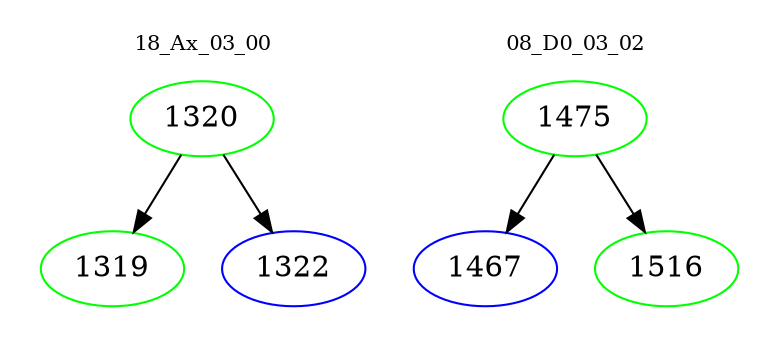 digraph{
subgraph cluster_0 {
color = white
label = "18_Ax_03_00";
fontsize=10;
T0_1320 [label="1320", color="green"]
T0_1320 -> T0_1319 [color="black"]
T0_1319 [label="1319", color="green"]
T0_1320 -> T0_1322 [color="black"]
T0_1322 [label="1322", color="blue"]
}
subgraph cluster_1 {
color = white
label = "08_D0_03_02";
fontsize=10;
T1_1475 [label="1475", color="green"]
T1_1475 -> T1_1467 [color="black"]
T1_1467 [label="1467", color="blue"]
T1_1475 -> T1_1516 [color="black"]
T1_1516 [label="1516", color="green"]
}
}
